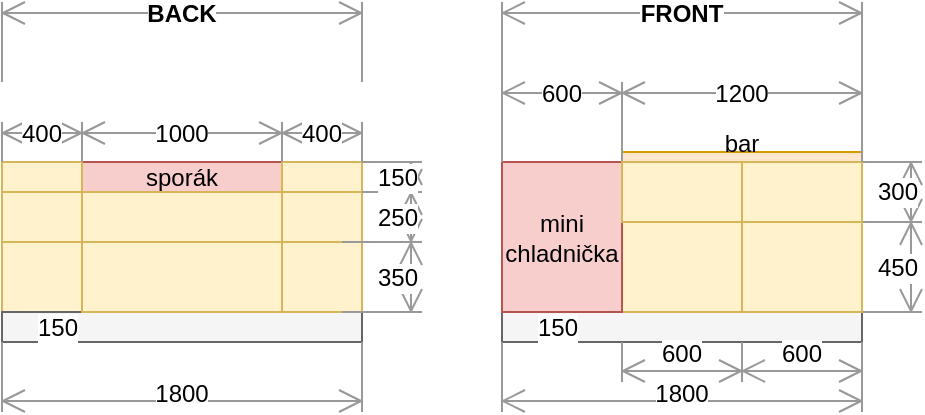 <mxfile version="20.3.0" type="device"><diagram id="vtQquzI4iVmjjQQ1tL-T" name="Page-1"><mxGraphModel dx="803" dy="482" grid="1" gridSize="10" guides="1" tooltips="1" connect="1" arrows="1" fold="1" page="1" pageScale="1" pageWidth="1600" pageHeight="900" math="0" shadow="0"><root><mxCell id="0"/><mxCell id="1" parent="0"/><mxCell id="2urZ8mg2sL26XIAETGLD-2" value="" style="rounded=0;whiteSpace=wrap;html=1;strokeColor=#666666;fillColor=#f5f5f5;fontColor=#333333;" vertex="1" parent="1"><mxGeometry x="390" y="160" width="180" height="90" as="geometry"/></mxCell><mxCell id="2urZ8mg2sL26XIAETGLD-4" value="sporák" style="rounded=0;whiteSpace=wrap;html=1;fillColor=#f8cecc;strokeColor=#b85450;" vertex="1" parent="1"><mxGeometry x="430" y="160" width="100" height="15" as="geometry"/></mxCell><mxCell id="2urZ8mg2sL26XIAETGLD-6" value="" style="rounded=0;whiteSpace=wrap;html=1;fillColor=#fff2cc;strokeColor=#d6b656;" vertex="1" parent="1"><mxGeometry x="530" y="160" width="40" height="15" as="geometry"/></mxCell><mxCell id="2urZ8mg2sL26XIAETGLD-7" value="" style="rounded=0;whiteSpace=wrap;html=1;fillColor=#fff2cc;strokeColor=#d6b656;" vertex="1" parent="1"><mxGeometry x="530" y="175" width="40" height="25" as="geometry"/></mxCell><mxCell id="2urZ8mg2sL26XIAETGLD-9" value="" style="rounded=0;whiteSpace=wrap;html=1;fillColor=#fff2cc;strokeColor=#d6b656;" vertex="1" parent="1"><mxGeometry x="390" y="200" width="40" height="35" as="geometry"/></mxCell><mxCell id="2urZ8mg2sL26XIAETGLD-11" value="" style="rounded=0;whiteSpace=wrap;html=1;strokeColor=#666666;fillColor=#f5f5f5;fontColor=#333333;" vertex="1" parent="1"><mxGeometry x="390" y="235" width="180" height="15" as="geometry"/></mxCell><mxCell id="2urZ8mg2sL26XIAETGLD-12" value="" style="rounded=0;whiteSpace=wrap;html=1;fillColor=#fff2cc;strokeColor=#d6b656;" vertex="1" parent="1"><mxGeometry x="430" y="175" width="100" height="25" as="geometry"/></mxCell><mxCell id="2urZ8mg2sL26XIAETGLD-13" value="" style="rounded=0;whiteSpace=wrap;html=1;fillColor=#fff2cc;strokeColor=#d6b656;" vertex="1" parent="1"><mxGeometry x="430" y="200" width="100" height="35" as="geometry"/></mxCell><mxCell id="2urZ8mg2sL26XIAETGLD-14" value="" style="rounded=0;whiteSpace=wrap;html=1;fillColor=#fff2cc;strokeColor=#d6b656;" vertex="1" parent="1"><mxGeometry x="390" y="160" width="40" height="15" as="geometry"/></mxCell><mxCell id="2urZ8mg2sL26XIAETGLD-15" value="" style="rounded=0;whiteSpace=wrap;html=1;fillColor=#fff2cc;strokeColor=#d6b656;" vertex="1" parent="1"><mxGeometry x="390" y="175" width="40" height="25" as="geometry"/></mxCell><mxCell id="2urZ8mg2sL26XIAETGLD-17" value="" style="rounded=0;whiteSpace=wrap;html=1;fillColor=#fff2cc;strokeColor=#d6b656;" vertex="1" parent="1"><mxGeometry x="530" y="200" width="40" height="35" as="geometry"/></mxCell><mxCell id="2urZ8mg2sL26XIAETGLD-18" value="1800" style="shape=dimension;direction=east;whiteSpace=wrap;html=1;align=center;points=[];verticalAlign=bottom;spacingTop=-8;labelBackgroundColor=#ffffff;strokeColor=#999999;" vertex="1" parent="1"><mxGeometry x="390" y="250" width="180" height="35" as="geometry"/></mxCell><mxCell id="2urZ8mg2sL26XIAETGLD-10" value="150" style="shape=dimension;direction=south;whiteSpace=wrap;html=1;align=right;points=[];verticalAlign=middle;labelBackgroundColor=#ffffff;strokeColor=none;" vertex="1" parent="1"><mxGeometry x="390" y="235" width="40" height="15" as="geometry"/></mxCell><mxCell id="2urZ8mg2sL26XIAETGLD-20" value="400" style="shape=dimension;direction=west;whiteSpace=wrap;html=1;align=center;points=[];verticalAlign=top;spacingTop=-8;labelBackgroundColor=#ffffff;strokeColor=#999999;" vertex="1" parent="1"><mxGeometry x="530" y="140" width="40" height="20" as="geometry"/></mxCell><mxCell id="2urZ8mg2sL26XIAETGLD-21" value="400" style="shape=dimension;direction=west;whiteSpace=wrap;html=1;align=center;points=[];verticalAlign=top;spacingTop=-8;labelBackgroundColor=#ffffff;strokeColor=#999999;" vertex="1" parent="1"><mxGeometry x="390" y="140" width="40" height="20" as="geometry"/></mxCell><mxCell id="2urZ8mg2sL26XIAETGLD-22" value="1000" style="shape=dimension;direction=west;whiteSpace=wrap;html=1;align=center;points=[];verticalAlign=top;spacingTop=-8;labelBackgroundColor=#ffffff;strokeColor=#999999;" vertex="1" parent="1"><mxGeometry x="430" y="140" width="100" height="20" as="geometry"/></mxCell><mxCell id="2urZ8mg2sL26XIAETGLD-23" value="350" style="shape=dimension;direction=north;whiteSpace=wrap;html=1;align=right;points=[];verticalAlign=middle;labelBackgroundColor=#ffffff;strokeColor=#999999;" vertex="1" parent="1"><mxGeometry x="560" y="200" width="40" height="35" as="geometry"/></mxCell><mxCell id="2urZ8mg2sL26XIAETGLD-24" value="250" style="shape=dimension;direction=north;whiteSpace=wrap;html=1;align=right;points=[];verticalAlign=middle;labelBackgroundColor=#ffffff;strokeColor=#999999;" vertex="1" parent="1"><mxGeometry x="570" y="175" width="30" height="25" as="geometry"/></mxCell><mxCell id="2urZ8mg2sL26XIAETGLD-25" value="150" style="shape=dimension;direction=north;whiteSpace=wrap;html=1;align=right;points=[];verticalAlign=middle;labelBackgroundColor=#ffffff;strokeColor=#999999;" vertex="1" parent="1"><mxGeometry x="570" y="160" width="30" height="15" as="geometry"/></mxCell><mxCell id="2urZ8mg2sL26XIAETGLD-26" value="BACK" style="shape=dimension;direction=west;whiteSpace=wrap;html=1;align=center;points=[];verticalAlign=top;spacingTop=-8;labelBackgroundColor=#ffffff;strokeColor=#999999;fontStyle=1" vertex="1" parent="1"><mxGeometry x="390" y="80" width="180" height="40" as="geometry"/></mxCell><mxCell id="2urZ8mg2sL26XIAETGLD-27" value="" style="rounded=0;whiteSpace=wrap;html=1;strokeColor=#666666;fillColor=#f5f5f5;fontColor=#333333;" vertex="1" parent="1"><mxGeometry x="640" y="160" width="180" height="90" as="geometry"/></mxCell><mxCell id="2urZ8mg2sL26XIAETGLD-32" value="" style="rounded=0;whiteSpace=wrap;html=1;strokeColor=#666666;fillColor=#f5f5f5;fontColor=#333333;" vertex="1" parent="1"><mxGeometry x="640" y="235" width="180" height="15" as="geometry"/></mxCell><mxCell id="2urZ8mg2sL26XIAETGLD-38" value="1800" style="shape=dimension;direction=east;whiteSpace=wrap;html=1;align=center;points=[];verticalAlign=bottom;spacingTop=-8;labelBackgroundColor=#ffffff;strokeColor=#999999;" vertex="1" parent="1"><mxGeometry x="640" y="250" width="180" height="35" as="geometry"/></mxCell><mxCell id="2urZ8mg2sL26XIAETGLD-39" value="150" style="shape=dimension;direction=south;whiteSpace=wrap;html=1;align=right;points=[];verticalAlign=middle;labelBackgroundColor=#ffffff;strokeColor=none;" vertex="1" parent="1"><mxGeometry x="640" y="235" width="40" height="15" as="geometry"/></mxCell><mxCell id="2urZ8mg2sL26XIAETGLD-40" value="600" style="shape=dimension;direction=east;whiteSpace=wrap;html=1;align=center;points=[];verticalAlign=top;spacingTop=-8;labelBackgroundColor=#ffffff;strokeColor=#999999;" vertex="1" parent="1"><mxGeometry x="700" y="250" width="60" height="20" as="geometry"/></mxCell><mxCell id="2urZ8mg2sL26XIAETGLD-43" value="450" style="shape=dimension;direction=north;whiteSpace=wrap;html=1;align=right;points=[];verticalAlign=middle;labelBackgroundColor=#ffffff;strokeColor=#999999;" vertex="1" parent="1"><mxGeometry x="810" y="190" width="40" height="45" as="geometry"/></mxCell><mxCell id="2urZ8mg2sL26XIAETGLD-44" value="300" style="shape=dimension;direction=north;whiteSpace=wrap;html=1;align=right;points=[];verticalAlign=middle;labelBackgroundColor=#ffffff;strokeColor=#999999;" vertex="1" parent="1"><mxGeometry x="820" y="160" width="30" height="30" as="geometry"/></mxCell><mxCell id="2urZ8mg2sL26XIAETGLD-46" value="FRONT" style="shape=dimension;direction=west;whiteSpace=wrap;html=1;align=center;points=[];verticalAlign=top;spacingTop=-8;labelBackgroundColor=#ffffff;strokeColor=#999999;fontStyle=1" vertex="1" parent="1"><mxGeometry x="640" y="80" width="180" height="40" as="geometry"/></mxCell><mxCell id="2urZ8mg2sL26XIAETGLD-47" value="" style="rounded=0;whiteSpace=wrap;html=1;fillColor=#fff2cc;strokeColor=#d6b656;" vertex="1" parent="1"><mxGeometry x="700" y="190" width="60" height="45" as="geometry"/></mxCell><mxCell id="2urZ8mg2sL26XIAETGLD-48" value="bar" style="rounded=0;whiteSpace=wrap;html=1;fillColor=#ffe6cc;strokeColor=#d79b00;verticalAlign=bottom;" vertex="1" parent="1"><mxGeometry x="700" y="155" width="120" height="5" as="geometry"/></mxCell><mxCell id="2urZ8mg2sL26XIAETGLD-50" value="" style="rounded=0;whiteSpace=wrap;html=1;fillColor=#fff2cc;strokeColor=#d6b656;" vertex="1" parent="1"><mxGeometry x="760" y="190" width="60" height="45" as="geometry"/></mxCell><mxCell id="2urZ8mg2sL26XIAETGLD-51" value="" style="rounded=0;whiteSpace=wrap;html=1;fillColor=#fff2cc;strokeColor=#d6b656;" vertex="1" parent="1"><mxGeometry x="760" y="160" width="60" height="30" as="geometry"/></mxCell><mxCell id="2urZ8mg2sL26XIAETGLD-52" value="mini&lt;br&gt;chladnička" style="rounded=0;whiteSpace=wrap;html=1;fillColor=#f8cecc;strokeColor=#b85450;" vertex="1" parent="1"><mxGeometry x="640" y="160" width="60" height="75" as="geometry"/></mxCell><mxCell id="2urZ8mg2sL26XIAETGLD-53" value="1200" style="shape=dimension;direction=west;whiteSpace=wrap;html=1;align=center;points=[];verticalAlign=top;spacingTop=-8;labelBackgroundColor=#ffffff;strokeColor=#999999;" vertex="1" parent="1"><mxGeometry x="700" y="120" width="120" height="40" as="geometry"/></mxCell><mxCell id="2urZ8mg2sL26XIAETGLD-54" value="600" style="shape=dimension;direction=west;whiteSpace=wrap;html=1;align=center;points=[];verticalAlign=top;spacingTop=-8;labelBackgroundColor=#ffffff;strokeColor=#999999;" vertex="1" parent="1"><mxGeometry x="640" y="120" width="60" height="40" as="geometry"/></mxCell><mxCell id="2urZ8mg2sL26XIAETGLD-57" value="" style="rounded=0;whiteSpace=wrap;html=1;fillColor=#fff2cc;strokeColor=#d6b656;" vertex="1" parent="1"><mxGeometry x="700" y="160" width="60" height="30" as="geometry"/></mxCell><mxCell id="2urZ8mg2sL26XIAETGLD-58" value="600" style="shape=dimension;direction=east;whiteSpace=wrap;html=1;align=center;points=[];verticalAlign=top;spacingTop=-8;labelBackgroundColor=#ffffff;strokeColor=#999999;" vertex="1" parent="1"><mxGeometry x="760" y="250" width="60" height="20" as="geometry"/></mxCell></root></mxGraphModel></diagram></mxfile>